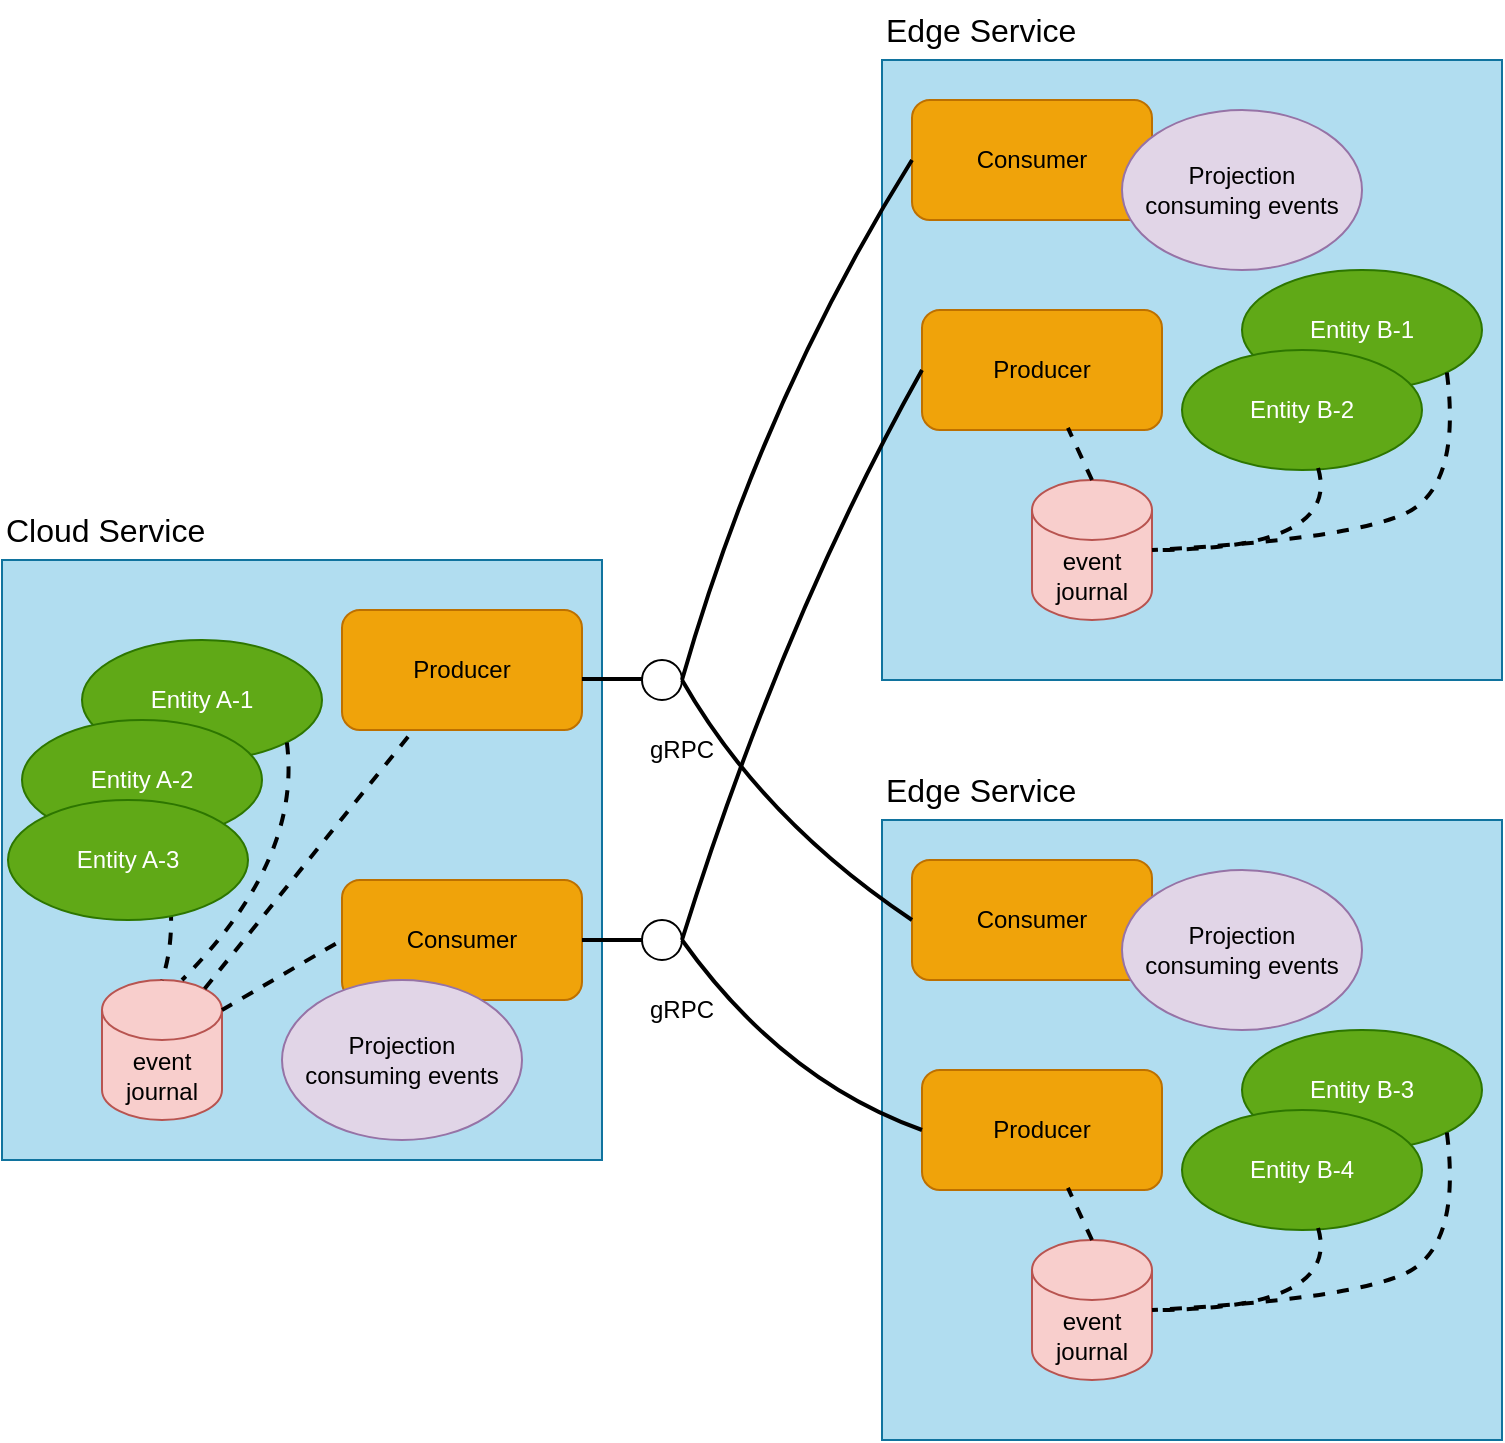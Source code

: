 <mxfile version="21.7.0" type="device">
  <diagram name="Page-1" id="AsP60JgBl1jaJY_T1ypP">
    <mxGraphModel dx="1787" dy="1612" grid="1" gridSize="10" guides="1" tooltips="1" connect="1" arrows="1" fold="1" page="1" pageScale="1" pageWidth="827" pageHeight="1169" math="0" shadow="0">
      <root>
        <mxCell id="0" />
        <mxCell id="1" parent="0" />
        <mxCell id="Z3GVn9q660Q-xpyVM-ZC-12" value="" style="whiteSpace=wrap;html=1;aspect=fixed;fillColor=#b1ddf0;strokeColor=#10739e;" parent="1" vertex="1">
          <mxGeometry x="450" y="110" width="310" height="310" as="geometry" />
        </mxCell>
        <mxCell id="Z3GVn9q660Q-xpyVM-ZC-11" value="" style="whiteSpace=wrap;html=1;aspect=fixed;fillColor=#b1ddf0;strokeColor=#10739e;" parent="1" vertex="1">
          <mxGeometry x="10" y="360" width="300" height="300" as="geometry" />
        </mxCell>
        <mxCell id="Z3GVn9q660Q-xpyVM-ZC-1" value="event&lt;br&gt;journal" style="shape=cylinder3;whiteSpace=wrap;html=1;boundedLbl=1;backgroundOutline=1;size=15;fillColor=#f8cecc;strokeColor=#b85450;" parent="1" vertex="1">
          <mxGeometry x="525" y="320" width="60" height="70" as="geometry" />
        </mxCell>
        <mxCell id="Z3GVn9q660Q-xpyVM-ZC-2" value="event journal" style="shape=cylinder3;whiteSpace=wrap;html=1;boundedLbl=1;backgroundOutline=1;size=15;fillColor=#f8cecc;strokeColor=#b85450;" parent="1" vertex="1">
          <mxGeometry x="60" y="570" width="60" height="70" as="geometry" />
        </mxCell>
        <mxCell id="Z3GVn9q660Q-xpyVM-ZC-4" value="Producer" style="rounded=1;whiteSpace=wrap;html=1;fillColor=#f0a30a;fontColor=#000000;strokeColor=#BD7000;" parent="1" vertex="1">
          <mxGeometry x="180" y="385" width="120" height="60" as="geometry" />
        </mxCell>
        <mxCell id="Z3GVn9q660Q-xpyVM-ZC-5" value="Entity A-1" style="ellipse;whiteSpace=wrap;html=1;fillColor=#60a917;strokeColor=#2D7600;fontColor=#ffffff;" parent="1" vertex="1">
          <mxGeometry x="50" y="400" width="120" height="60" as="geometry" />
        </mxCell>
        <mxCell id="Z3GVn9q660Q-xpyVM-ZC-6" value="Entity A-2" style="ellipse;whiteSpace=wrap;html=1;fillColor=#60a917;strokeColor=#2D7600;fontColor=#ffffff;" parent="1" vertex="1">
          <mxGeometry x="20" y="440" width="120" height="60" as="geometry" />
        </mxCell>
        <mxCell id="Z3GVn9q660Q-xpyVM-ZC-7" value="" style="endArrow=none;html=1;exitX=0.567;exitY=0.983;exitDx=0;exitDy=0;exitPerimeter=0;entryX=0.5;entryY=0;entryDx=0;entryDy=0;entryPerimeter=0;strokeWidth=2;endFill=0;jumpStyle=none;strokeColor=default;dashed=1;curved=1;" parent="1" source="Z3GVn9q660Q-xpyVM-ZC-6" target="Z3GVn9q660Q-xpyVM-ZC-2" edge="1">
          <mxGeometry width="50" height="50" relative="1" as="geometry">
            <mxPoint x="330" y="680" as="sourcePoint" />
            <mxPoint x="380" y="630" as="targetPoint" />
            <Array as="points">
              <mxPoint x="100" y="540" />
            </Array>
          </mxGeometry>
        </mxCell>
        <mxCell id="Z3GVn9q660Q-xpyVM-ZC-8" value="" style="endArrow=none;html=1;exitX=1;exitY=1;exitDx=0;exitDy=0;strokeWidth=2;endFill=0;dashed=1;curved=1;" parent="1" source="Z3GVn9q660Q-xpyVM-ZC-5" edge="1">
          <mxGeometry width="50" height="50" relative="1" as="geometry">
            <mxPoint x="98" y="509" as="sourcePoint" />
            <mxPoint x="100" y="570" as="targetPoint" />
            <Array as="points">
              <mxPoint x="160" y="510" />
            </Array>
          </mxGeometry>
        </mxCell>
        <mxCell id="Z3GVn9q660Q-xpyVM-ZC-10" value="" style="endArrow=none;html=1;exitX=0.855;exitY=0;exitDx=0;exitDy=4.35;strokeWidth=2;endFill=0;exitPerimeter=0;curved=1;dashed=1;" parent="1" source="Z3GVn9q660Q-xpyVM-ZC-2" target="Z3GVn9q660Q-xpyVM-ZC-4" edge="1">
          <mxGeometry width="50" height="50" relative="1" as="geometry">
            <mxPoint x="162" y="461" as="sourcePoint" />
            <mxPoint x="150" y="580" as="targetPoint" />
          </mxGeometry>
        </mxCell>
        <mxCell id="Z3GVn9q660Q-xpyVM-ZC-13" value="Consumer" style="rounded=1;whiteSpace=wrap;html=1;fillColor=#f0a30a;fontColor=#000000;strokeColor=#BD7000;" parent="1" vertex="1">
          <mxGeometry x="465" y="130" width="120" height="60" as="geometry" />
        </mxCell>
        <mxCell id="Z3GVn9q660Q-xpyVM-ZC-18" value="" style="endArrow=none;html=1;rounded=0;strokeWidth=2;endFill=0;" parent="1" edge="1">
          <mxGeometry width="50" height="50" relative="1" as="geometry">
            <mxPoint x="300" y="419.496" as="sourcePoint" />
            <mxPoint x="330" y="419.51" as="targetPoint" />
          </mxGeometry>
        </mxCell>
        <mxCell id="Z3GVn9q660Q-xpyVM-ZC-17" value="" style="ellipse;whiteSpace=wrap;html=1;aspect=fixed;" parent="1" vertex="1">
          <mxGeometry x="330" y="410" width="20" height="20" as="geometry" />
        </mxCell>
        <mxCell id="Z3GVn9q660Q-xpyVM-ZC-19" value="gRPC" style="text;html=1;strokeColor=none;fillColor=none;align=center;verticalAlign=middle;whiteSpace=wrap;rounded=0;" parent="1" vertex="1">
          <mxGeometry x="320" y="440" width="60" height="30" as="geometry" />
        </mxCell>
        <mxCell id="S4ye47c-eQ2FClUaUVk9-7" value="Producer" style="rounded=1;whiteSpace=wrap;html=1;fillColor=#f0a30a;fontColor=#000000;strokeColor=#BD7000;" vertex="1" parent="1">
          <mxGeometry x="470" y="235" width="120" height="60" as="geometry" />
        </mxCell>
        <mxCell id="S4ye47c-eQ2FClUaUVk9-10" value="" style="endArrow=none;html=1;entryX=0;entryY=0.5;entryDx=0;entryDy=0;exitX=1;exitY=0.5;exitDx=0;exitDy=0;strokeWidth=2;curved=1;" edge="1" parent="1" source="Z3GVn9q660Q-xpyVM-ZC-17" target="Z3GVn9q660Q-xpyVM-ZC-13">
          <mxGeometry width="50" height="50" relative="1" as="geometry">
            <mxPoint x="390" y="900" as="sourcePoint" />
            <mxPoint x="440" y="850" as="targetPoint" />
            <Array as="points">
              <mxPoint x="390" y="280" />
            </Array>
          </mxGeometry>
        </mxCell>
        <mxCell id="S4ye47c-eQ2FClUaUVk9-12" value="Consumer" style="rounded=1;whiteSpace=wrap;html=1;fillColor=#f0a30a;fontColor=#000000;strokeColor=#BD7000;" vertex="1" parent="1">
          <mxGeometry x="180" y="520" width="120" height="60" as="geometry" />
        </mxCell>
        <mxCell id="S4ye47c-eQ2FClUaUVk9-13" value="" style="endArrow=none;html=1;exitX=1;exitY=0;exitDx=0;exitDy=15;strokeWidth=2;endFill=0;exitPerimeter=0;curved=1;dashed=1;entryX=0;entryY=0.5;entryDx=0;entryDy=0;" edge="1" parent="1" source="Z3GVn9q660Q-xpyVM-ZC-2" target="S4ye47c-eQ2FClUaUVk9-12">
          <mxGeometry width="50" height="50" relative="1" as="geometry">
            <mxPoint x="161" y="584" as="sourcePoint" />
            <mxPoint x="233" y="455" as="targetPoint" />
          </mxGeometry>
        </mxCell>
        <mxCell id="S4ye47c-eQ2FClUaUVk9-15" value="" style="ellipse;whiteSpace=wrap;html=1;aspect=fixed;" vertex="1" parent="1">
          <mxGeometry x="330" y="540" width="20" height="20" as="geometry" />
        </mxCell>
        <mxCell id="S4ye47c-eQ2FClUaUVk9-16" value="" style="endArrow=none;html=1;entryX=0;entryY=0.5;entryDx=0;entryDy=0;exitX=1;exitY=0.5;exitDx=0;exitDy=0;strokeWidth=2;curved=1;" edge="1" parent="1" source="S4ye47c-eQ2FClUaUVk9-15" target="S4ye47c-eQ2FClUaUVk9-7">
          <mxGeometry width="50" height="50" relative="1" as="geometry">
            <mxPoint x="360" y="180" as="sourcePoint" />
            <mxPoint x="475" y="170" as="targetPoint" />
            <Array as="points">
              <mxPoint x="400" y="390" />
            </Array>
          </mxGeometry>
        </mxCell>
        <mxCell id="S4ye47c-eQ2FClUaUVk9-17" value="" style="endArrow=none;html=1;rounded=0;entryX=0;entryY=0.5;entryDx=0;entryDy=0;exitX=1;exitY=0.5;exitDx=0;exitDy=0;strokeWidth=2;" edge="1" parent="1" source="S4ye47c-eQ2FClUaUVk9-12" target="S4ye47c-eQ2FClUaUVk9-15">
          <mxGeometry width="50" height="50" relative="1" as="geometry">
            <mxPoint x="370" y="440" as="sourcePoint" />
            <mxPoint x="485" y="430" as="targetPoint" />
          </mxGeometry>
        </mxCell>
        <mxCell id="S4ye47c-eQ2FClUaUVk9-18" value="gRPC" style="text;html=1;strokeColor=none;fillColor=none;align=center;verticalAlign=middle;whiteSpace=wrap;rounded=0;" vertex="1" parent="1">
          <mxGeometry x="320" y="570" width="60" height="30" as="geometry" />
        </mxCell>
        <mxCell id="S4ye47c-eQ2FClUaUVk9-19" value="" style="endArrow=none;html=1;exitX=0.5;exitY=0;exitDx=0;exitDy=0;strokeWidth=2;endFill=0;exitPerimeter=0;curved=1;dashed=1;entryX=0.608;entryY=0.983;entryDx=0;entryDy=0;entryPerimeter=0;" edge="1" parent="1" source="Z3GVn9q660Q-xpyVM-ZC-1" target="S4ye47c-eQ2FClUaUVk9-7">
          <mxGeometry width="50" height="50" relative="1" as="geometry">
            <mxPoint x="130" y="345" as="sourcePoint" />
            <mxPoint x="190" y="310" as="targetPoint" />
          </mxGeometry>
        </mxCell>
        <mxCell id="S4ye47c-eQ2FClUaUVk9-20" value="Entity B-1" style="ellipse;whiteSpace=wrap;html=1;fillColor=#60a917;strokeColor=#2D7600;fontColor=#ffffff;" vertex="1" parent="1">
          <mxGeometry x="630" y="215" width="120" height="60" as="geometry" />
        </mxCell>
        <mxCell id="S4ye47c-eQ2FClUaUVk9-21" value="Entity B-2" style="ellipse;whiteSpace=wrap;html=1;fillColor=#60a917;strokeColor=#2D7600;fontColor=#ffffff;" vertex="1" parent="1">
          <mxGeometry x="600" y="255" width="120" height="60" as="geometry" />
        </mxCell>
        <mxCell id="S4ye47c-eQ2FClUaUVk9-22" value="" style="endArrow=none;html=1;exitX=0.567;exitY=0.983;exitDx=0;exitDy=0;exitPerimeter=0;entryX=1;entryY=0.5;entryDx=0;entryDy=0;entryPerimeter=0;strokeWidth=2;endFill=0;jumpStyle=none;strokeColor=default;dashed=1;curved=1;" edge="1" parent="1" source="S4ye47c-eQ2FClUaUVk9-21" target="Z3GVn9q660Q-xpyVM-ZC-1">
          <mxGeometry width="50" height="50" relative="1" as="geometry">
            <mxPoint x="910" y="495" as="sourcePoint" />
            <mxPoint x="670" y="385" as="targetPoint" />
            <Array as="points">
              <mxPoint x="680" y="355" />
            </Array>
          </mxGeometry>
        </mxCell>
        <mxCell id="S4ye47c-eQ2FClUaUVk9-23" value="" style="endArrow=none;html=1;exitX=1;exitY=1;exitDx=0;exitDy=0;strokeWidth=2;endFill=0;dashed=1;curved=1;entryX=1;entryY=0.5;entryDx=0;entryDy=0;entryPerimeter=0;" edge="1" parent="1" source="S4ye47c-eQ2FClUaUVk9-20" target="Z3GVn9q660Q-xpyVM-ZC-1">
          <mxGeometry width="50" height="50" relative="1" as="geometry">
            <mxPoint x="678" y="324" as="sourcePoint" />
            <mxPoint x="680" y="385" as="targetPoint" />
            <Array as="points">
              <mxPoint x="740" y="325" />
              <mxPoint x="680" y="350" />
            </Array>
          </mxGeometry>
        </mxCell>
        <mxCell id="S4ye47c-eQ2FClUaUVk9-24" value="Entity A-3" style="ellipse;whiteSpace=wrap;html=1;fillColor=#60a917;strokeColor=#2D7600;fontColor=#ffffff;" vertex="1" parent="1">
          <mxGeometry x="13" y="480" width="120" height="60" as="geometry" />
        </mxCell>
        <mxCell id="S4ye47c-eQ2FClUaUVk9-25" value="Projection &lt;br&gt;consuming events" style="ellipse;whiteSpace=wrap;html=1;fillColor=#e1d5e7;strokeColor=#9673a6;" vertex="1" parent="1">
          <mxGeometry x="150" y="570" width="120" height="80" as="geometry" />
        </mxCell>
        <mxCell id="Z3GVn9q660Q-xpyVM-ZC-3" value="Projection &lt;br&gt;consuming events" style="ellipse;whiteSpace=wrap;html=1;fillColor=#e1d5e7;strokeColor=#9673a6;" parent="1" vertex="1">
          <mxGeometry x="570" y="135" width="120" height="80" as="geometry" />
        </mxCell>
        <mxCell id="S4ye47c-eQ2FClUaUVk9-26" value="Cloud Service" style="text;html=1;strokeColor=none;fillColor=none;align=left;verticalAlign=middle;whiteSpace=wrap;rounded=0;fontSize=16;" vertex="1" parent="1">
          <mxGeometry x="10" y="330" width="140" height="30" as="geometry" />
        </mxCell>
        <mxCell id="S4ye47c-eQ2FClUaUVk9-27" value="" style="whiteSpace=wrap;html=1;aspect=fixed;fillColor=#b1ddf0;strokeColor=#10739e;" vertex="1" parent="1">
          <mxGeometry x="450" y="490" width="310" height="310" as="geometry" />
        </mxCell>
        <mxCell id="S4ye47c-eQ2FClUaUVk9-28" value="event&lt;br&gt;journal" style="shape=cylinder3;whiteSpace=wrap;html=1;boundedLbl=1;backgroundOutline=1;size=15;fillColor=#f8cecc;strokeColor=#b85450;" vertex="1" parent="1">
          <mxGeometry x="525" y="700" width="60" height="70" as="geometry" />
        </mxCell>
        <mxCell id="S4ye47c-eQ2FClUaUVk9-29" value="Consumer" style="rounded=1;whiteSpace=wrap;html=1;fillColor=#f0a30a;fontColor=#000000;strokeColor=#BD7000;" vertex="1" parent="1">
          <mxGeometry x="465" y="510" width="120" height="60" as="geometry" />
        </mxCell>
        <mxCell id="S4ye47c-eQ2FClUaUVk9-30" value="Producer" style="rounded=1;whiteSpace=wrap;html=1;fillColor=#f0a30a;fontColor=#000000;strokeColor=#BD7000;" vertex="1" parent="1">
          <mxGeometry x="470" y="615" width="120" height="60" as="geometry" />
        </mxCell>
        <mxCell id="S4ye47c-eQ2FClUaUVk9-31" value="" style="endArrow=none;html=1;exitX=0.5;exitY=0;exitDx=0;exitDy=0;strokeWidth=2;endFill=0;exitPerimeter=0;curved=1;dashed=1;entryX=0.608;entryY=0.983;entryDx=0;entryDy=0;entryPerimeter=0;" edge="1" parent="1" source="S4ye47c-eQ2FClUaUVk9-28" target="S4ye47c-eQ2FClUaUVk9-30">
          <mxGeometry width="50" height="50" relative="1" as="geometry">
            <mxPoint x="130" y="725" as="sourcePoint" />
            <mxPoint x="190" y="690" as="targetPoint" />
          </mxGeometry>
        </mxCell>
        <mxCell id="S4ye47c-eQ2FClUaUVk9-32" value="Entity B-3" style="ellipse;whiteSpace=wrap;html=1;fillColor=#60a917;strokeColor=#2D7600;fontColor=#ffffff;" vertex="1" parent="1">
          <mxGeometry x="630" y="595" width="120" height="60" as="geometry" />
        </mxCell>
        <mxCell id="S4ye47c-eQ2FClUaUVk9-33" value="Entity B-4" style="ellipse;whiteSpace=wrap;html=1;fillColor=#60a917;strokeColor=#2D7600;fontColor=#ffffff;" vertex="1" parent="1">
          <mxGeometry x="600" y="635" width="120" height="60" as="geometry" />
        </mxCell>
        <mxCell id="S4ye47c-eQ2FClUaUVk9-34" value="" style="endArrow=none;html=1;exitX=0.567;exitY=0.983;exitDx=0;exitDy=0;exitPerimeter=0;entryX=1;entryY=0.5;entryDx=0;entryDy=0;entryPerimeter=0;strokeWidth=2;endFill=0;jumpStyle=none;strokeColor=default;dashed=1;curved=1;" edge="1" parent="1" source="S4ye47c-eQ2FClUaUVk9-33" target="S4ye47c-eQ2FClUaUVk9-28">
          <mxGeometry width="50" height="50" relative="1" as="geometry">
            <mxPoint x="910" y="875" as="sourcePoint" />
            <mxPoint x="670" y="765" as="targetPoint" />
            <Array as="points">
              <mxPoint x="680" y="735" />
            </Array>
          </mxGeometry>
        </mxCell>
        <mxCell id="S4ye47c-eQ2FClUaUVk9-35" value="" style="endArrow=none;html=1;exitX=1;exitY=1;exitDx=0;exitDy=0;strokeWidth=2;endFill=0;dashed=1;curved=1;entryX=1;entryY=0.5;entryDx=0;entryDy=0;entryPerimeter=0;" edge="1" parent="1" source="S4ye47c-eQ2FClUaUVk9-32" target="S4ye47c-eQ2FClUaUVk9-28">
          <mxGeometry width="50" height="50" relative="1" as="geometry">
            <mxPoint x="678" y="704" as="sourcePoint" />
            <mxPoint x="680" y="765" as="targetPoint" />
            <Array as="points">
              <mxPoint x="740" y="705" />
              <mxPoint x="680" y="730" />
            </Array>
          </mxGeometry>
        </mxCell>
        <mxCell id="S4ye47c-eQ2FClUaUVk9-36" value="Projection &lt;br&gt;consuming events" style="ellipse;whiteSpace=wrap;html=1;fillColor=#e1d5e7;strokeColor=#9673a6;" vertex="1" parent="1">
          <mxGeometry x="570" y="515" width="120" height="80" as="geometry" />
        </mxCell>
        <mxCell id="S4ye47c-eQ2FClUaUVk9-37" value="" style="endArrow=none;html=1;entryX=0;entryY=0.5;entryDx=0;entryDy=0;exitX=1;exitY=0.5;exitDx=0;exitDy=0;strokeWidth=2;curved=1;" edge="1" parent="1" source="S4ye47c-eQ2FClUaUVk9-15" target="S4ye47c-eQ2FClUaUVk9-30">
          <mxGeometry width="50" height="50" relative="1" as="geometry">
            <mxPoint x="360" y="560" as="sourcePoint" />
            <mxPoint x="480" y="275" as="targetPoint" />
            <Array as="points">
              <mxPoint x="400" y="620" />
            </Array>
          </mxGeometry>
        </mxCell>
        <mxCell id="S4ye47c-eQ2FClUaUVk9-38" value="" style="endArrow=none;html=1;entryX=0;entryY=0.5;entryDx=0;entryDy=0;exitX=1;exitY=0.5;exitDx=0;exitDy=0;strokeWidth=2;curved=1;" edge="1" parent="1" source="Z3GVn9q660Q-xpyVM-ZC-17" target="S4ye47c-eQ2FClUaUVk9-29">
          <mxGeometry width="50" height="50" relative="1" as="geometry">
            <mxPoint x="360" y="430" as="sourcePoint" />
            <mxPoint x="475" y="170" as="targetPoint" />
            <Array as="points">
              <mxPoint x="390" y="490" />
            </Array>
          </mxGeometry>
        </mxCell>
        <mxCell id="S4ye47c-eQ2FClUaUVk9-39" value="Edge Service" style="text;html=1;strokeColor=none;fillColor=none;align=left;verticalAlign=middle;whiteSpace=wrap;rounded=0;fontSize=16;" vertex="1" parent="1">
          <mxGeometry x="450" y="80" width="140" height="30" as="geometry" />
        </mxCell>
        <mxCell id="S4ye47c-eQ2FClUaUVk9-40" value="Edge Service" style="text;html=1;strokeColor=none;fillColor=none;align=left;verticalAlign=middle;whiteSpace=wrap;rounded=0;fontSize=16;" vertex="1" parent="1">
          <mxGeometry x="450" y="460" width="140" height="30" as="geometry" />
        </mxCell>
      </root>
    </mxGraphModel>
  </diagram>
</mxfile>
